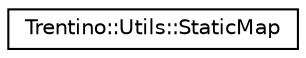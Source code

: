 digraph G
{
  edge [fontname="Helvetica",fontsize="10",labelfontname="Helvetica",labelfontsize="10"];
  node [fontname="Helvetica",fontsize="10",shape=record];
  rankdir="LR";
  Node1 [label="Trentino::Utils::StaticMap",height=0.2,width=0.4,color="black", fillcolor="white", style="filled",URL="$class_trentino_1_1_utils_1_1_static_map.html",tooltip="The StaticMap maps dependencies between 32bit hashvalues and pointer."];
}
